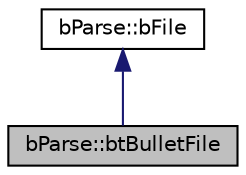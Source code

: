 digraph "bParse::btBulletFile"
{
  edge [fontname="Helvetica",fontsize="10",labelfontname="Helvetica",labelfontsize="10"];
  node [fontname="Helvetica",fontsize="10",shape=record];
  Node1 [label="bParse::btBulletFile",height=0.2,width=0.4,color="black", fillcolor="grey75", style="filled", fontcolor="black"];
  Node2 -> Node1 [dir="back",color="midnightblue",fontsize="10",style="solid",fontname="Helvetica"];
  Node2 [label="bParse::bFile",height=0.2,width=0.4,color="black", fillcolor="white", style="filled",URL="$classb_parse_1_1b_file.html"];
}
